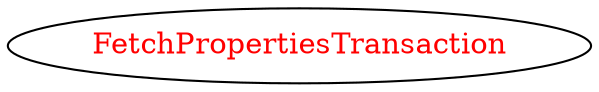digraph dependencyGraph {
 concentrate=true;
 ranksep="2.0";
 rankdir="LR"; 
 splines="ortho";
"FetchPropertiesTransaction" [fontcolor="red"];
}